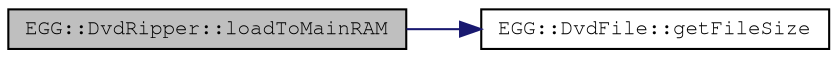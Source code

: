 digraph "EGG::DvdRipper::loadToMainRAM"
{
 // LATEX_PDF_SIZE
  edge [fontname="FreeMono",fontsize="10",labelfontname="FreeMono",labelfontsize="10"];
  node [fontname="FreeMono",fontsize="10",shape=record];
  rankdir="LR";
  Node1 [label="EGG::DvdRipper::loadToMainRAM",height=0.2,width=0.4,color="black", fillcolor="grey75", style="filled", fontcolor="black",tooltip="Load a file on the disc to main RAM given the DvdFile wrapper."];
  Node1 -> Node2 [color="midnightblue",fontsize="10",style="solid",fontname="FreeMono"];
  Node2 [label="EGG::DvdFile::getFileSize",height=0.2,width=0.4,color="black", fillcolor="white", style="filled",URL="$class_e_g_g_1_1_dvd_file.html#ac8c0e98e48912678939842aff6bc8b8f",tooltip="Get the filesize."];
}
